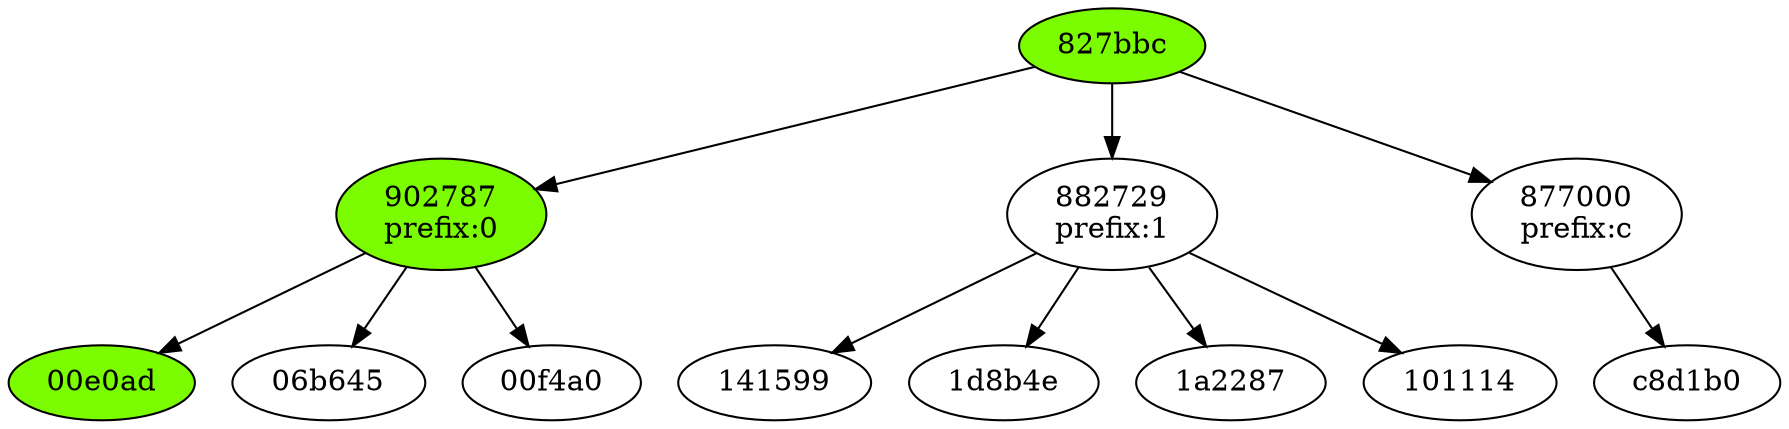 digraph G {
  subgraph {
    node [ style = filled, fillcolor = lawngreen ]
    x3 p0 p
  }

  x1 [ label = "06b645" ]
  x2 [ label = "00f4a0" ]
  x3 [ label = "00e0ad" ]
  x4 [ label = "141599" ]
  x5 [ label = "1d8b4e" ]
  x6 [ label = "1a2287" ]
  x7 [ label = "101114" ]
  x8 [ label = "c8d1b0" ]  

  p [ label = "827bbc" ]
  p0 [ label = "902787\nprefix:0" ]
  p1 [ label = "882729\nprefix:1" ]
  pc [ label = "877000\nprefix:c" ]

  p -> { p0 p1 pc }
  p0 -> { x1 x2 x3 }
  p1 -> { x4 x5 x6 x7 }
  pc -> x8
}
